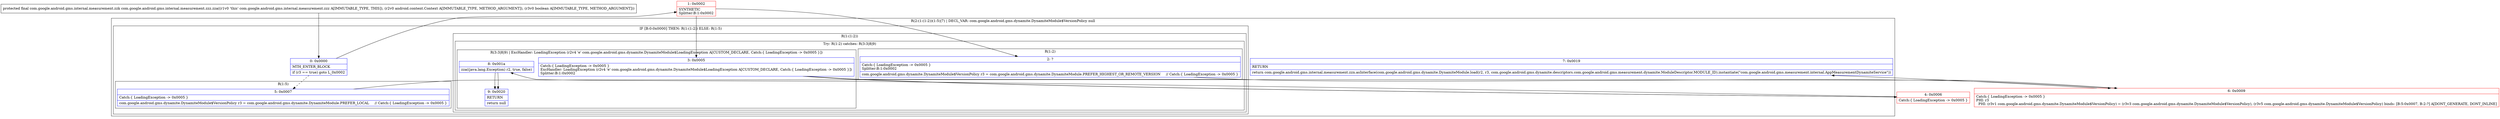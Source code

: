 digraph "CFG forcom.google.android.gms.internal.measurement.zzz.zza(Landroid\/content\/Context;Z)Lcom\/google\/android\/gms\/internal\/measurement\/zzk;" {
subgraph cluster_Region_103944470 {
label = "R(2:(1:(1:2))(1:5)|7) | DECL_VAR: com.google.android.gms.dynamite.DynamiteModule$VersionPolicy null\l";
node [shape=record,color=blue];
subgraph cluster_IfRegion_1584204503 {
label = "IF [B:0:0x0000] THEN: R(1:(1:2)) ELSE: R(1:5)";
node [shape=record,color=blue];
Node_0 [shape=record,label="{0\:\ 0x0000|MTH_ENTER_BLOCK\l|if (r3 == true) goto L_0x0002\l}"];
subgraph cluster_Region_159226469 {
label = "R(1:(1:2))";
node [shape=record,color=blue];
subgraph cluster_TryCatchRegion_480402365 {
label = "Try: R(1:2) catches: R(3:3|8|9)";
node [shape=record,color=blue];
subgraph cluster_Region_800757424 {
label = "R(1:2)";
node [shape=record,color=blue];
Node_2 [shape=record,label="{2\:\ ?|Catch:\{ LoadingException \-\> 0x0005 \}\lSplitter:B:1:0x0002\l|com.google.android.gms.dynamite.DynamiteModule$VersionPolicy r3 = com.google.android.gms.dynamite.DynamiteModule.PREFER_HIGHEST_OR_REMOTE_VERSION     \/\/ Catch:\{ LoadingException \-\> 0x0005 \}\l}"];
}
subgraph cluster_Region_168711070 {
label = "R(3:3|8|9) | ExcHandler: LoadingException (r2v4 'e' com.google.android.gms.dynamite.DynamiteModule$LoadingException A[CUSTOM_DECLARE, Catch:\{ LoadingException \-\> 0x0005 \}])\l";
node [shape=record,color=blue];
Node_3 [shape=record,label="{3\:\ 0x0005|Catch:\{ LoadingException \-\> 0x0005 \}\lExcHandler: LoadingException (r2v4 'e' com.google.android.gms.dynamite.DynamiteModule$LoadingException A[CUSTOM_DECLARE, Catch:\{ LoadingException \-\> 0x0005 \}])\lSplitter:B:1:0x0002\l}"];
Node_8 [shape=record,label="{8\:\ 0x001a|zza((java.lang.Exception) r2, true, false)\l}"];
Node_9 [shape=record,label="{9\:\ 0x0020|RETURN\l|return null\l}"];
}
}
}
subgraph cluster_Region_934208580 {
label = "R(1:5)";
node [shape=record,color=blue];
Node_5 [shape=record,label="{5\:\ 0x0007|Catch:\{ LoadingException \-\> 0x0005 \}\l|com.google.android.gms.dynamite.DynamiteModule$VersionPolicy r3 = com.google.android.gms.dynamite.DynamiteModule.PREFER_LOCAL     \/\/ Catch:\{ LoadingException \-\> 0x0005 \}\l}"];
}
}
Node_7 [shape=record,label="{7\:\ 0x0019|RETURN\l|return com.google.android.gms.internal.measurement.zzn.asInterface(com.google.android.gms.dynamite.DynamiteModule.load(r2, r3, com.google.android.gms.dynamite.descriptors.com.google.android.gms.measurement.dynamite.ModuleDescriptor.MODULE_ID).instantiate(\"com.google.android.gms.measurement.internal.AppMeasurementDynamiteService\"))\l}"];
}
subgraph cluster_Region_168711070 {
label = "R(3:3|8|9) | ExcHandler: LoadingException (r2v4 'e' com.google.android.gms.dynamite.DynamiteModule$LoadingException A[CUSTOM_DECLARE, Catch:\{ LoadingException \-\> 0x0005 \}])\l";
node [shape=record,color=blue];
Node_3 [shape=record,label="{3\:\ 0x0005|Catch:\{ LoadingException \-\> 0x0005 \}\lExcHandler: LoadingException (r2v4 'e' com.google.android.gms.dynamite.DynamiteModule$LoadingException A[CUSTOM_DECLARE, Catch:\{ LoadingException \-\> 0x0005 \}])\lSplitter:B:1:0x0002\l}"];
Node_8 [shape=record,label="{8\:\ 0x001a|zza((java.lang.Exception) r2, true, false)\l}"];
Node_9 [shape=record,label="{9\:\ 0x0020|RETURN\l|return null\l}"];
}
Node_1 [shape=record,color=red,label="{1\:\ 0x0002|SYNTHETIC\lSplitter:B:1:0x0002\l}"];
Node_4 [shape=record,color=red,label="{4\:\ 0x0006|Catch:\{ LoadingException \-\> 0x0005 \}\l}"];
Node_6 [shape=record,color=red,label="{6\:\ 0x0009|Catch:\{ LoadingException \-\> 0x0005 \}\lPHI: r3 \l  PHI: (r3v1 com.google.android.gms.dynamite.DynamiteModule$VersionPolicy) = (r3v3 com.google.android.gms.dynamite.DynamiteModule$VersionPolicy), (r3v5 com.google.android.gms.dynamite.DynamiteModule$VersionPolicy) binds: [B:5:0x0007, B:2:?] A[DONT_GENERATE, DONT_INLINE]\l}"];
MethodNode[shape=record,label="{protected final com.google.android.gms.internal.measurement.zzk com.google.android.gms.internal.measurement.zzz.zza((r1v0 'this' com.google.android.gms.internal.measurement.zzz A[IMMUTABLE_TYPE, THIS]), (r2v0 android.content.Context A[IMMUTABLE_TYPE, METHOD_ARGUMENT]), (r3v0 boolean A[IMMUTABLE_TYPE, METHOD_ARGUMENT])) }"];
MethodNode -> Node_0;
Node_0 -> Node_1;
Node_0 -> Node_5[style=dashed];
Node_2 -> Node_6;
Node_3 -> Node_4;
Node_8 -> Node_9;
Node_5 -> Node_6;
Node_3 -> Node_4;
Node_8 -> Node_9;
Node_1 -> Node_2;
Node_1 -> Node_3;
Node_4 -> Node_8;
Node_6 -> Node_7;
}


